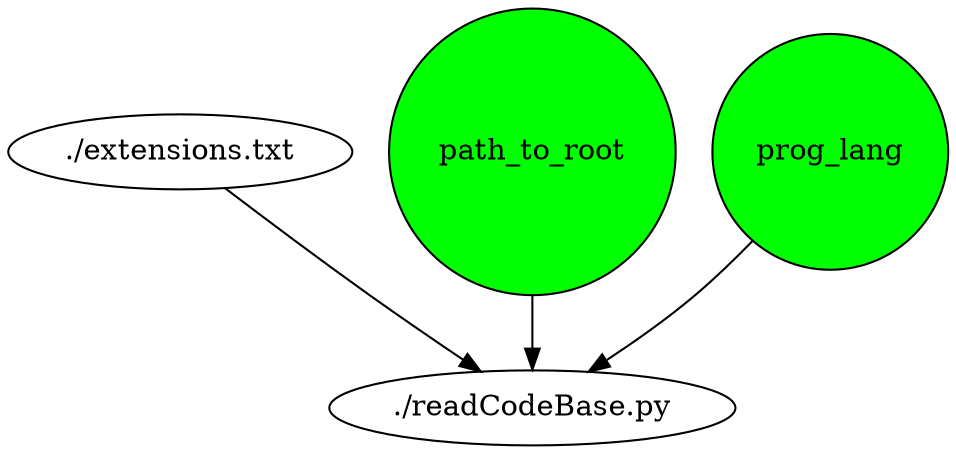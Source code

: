 digraph readCodeBase{
    "./extensions.txt" -> "./readCodeBase.py";
    "path_to_root" -> "./readCodeBase.py";
    "prog_lang" -> "./readCodeBase.py";
    // Color CLI differently
    "prog_lang" [shape=circle, style=filled, fillcolor=green]
    "path_to_root" [shape=circle, style=filled, fillcolor=green]
}